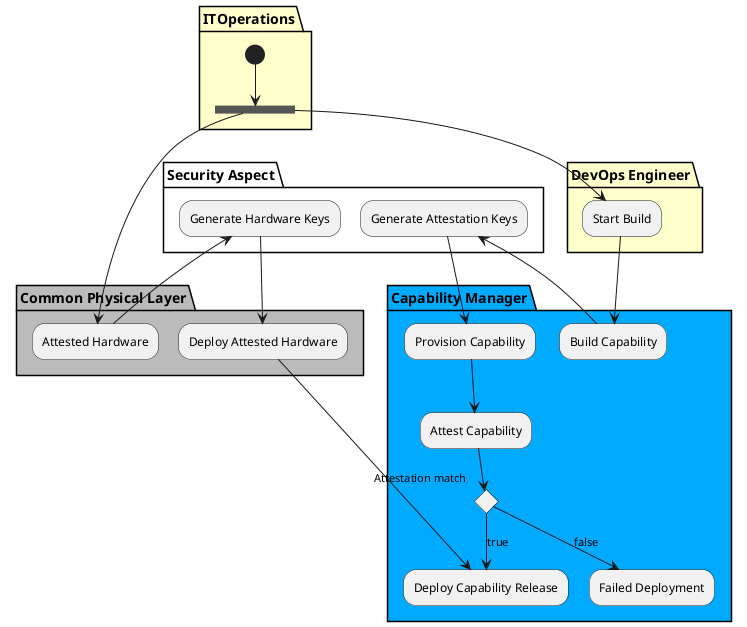 @startuml
partition "ITOperations" #ffffcc {
(*) --> ===F1===
}

partition "Common Physical Layer" #bbbbbb {
===F1=== --> "Attested Hardware"
}

partition "DevOps Engineer" #ffffcc {
===F1=== --> "Start Build"
}
partition "Security Aspect" pink {
"Attested Hardware" --> "Generate Hardware Keys"
}
partition "Common Physical Layer" #bbbbbb {
"Generate Hardware Keys" --> "Deploy Attested Hardware"
}
partition "Capability Manager" #00aaff {
"Deploy Attested Hardware" --> "Deploy Capability Release"
}
partition "Capability Manager" #00aaff {
"Start Build" --> "Build Capability"
}
partition "Security Aspect" pink {
"Build Capability" --> "Generate Attestation Keys"
}
partition "Capability Manager" #00aaff {
"Generate Attestation Keys" --> "Provision Capability"
}
partition "Capability Manager" #00aaff {
"Provision Capability" --> "Attest Capability"
}
partition "Capability Manager" #00aaff {
"Attest Capability" --> if "Attestation match" then
}
partition "Capability Manager" #00aaff {
else
--> [true] "Deploy Capability Release"
}
partition "Capability Manager" #00aaff {
else
--> [false] "Failed Deployment"
}

@enduml
